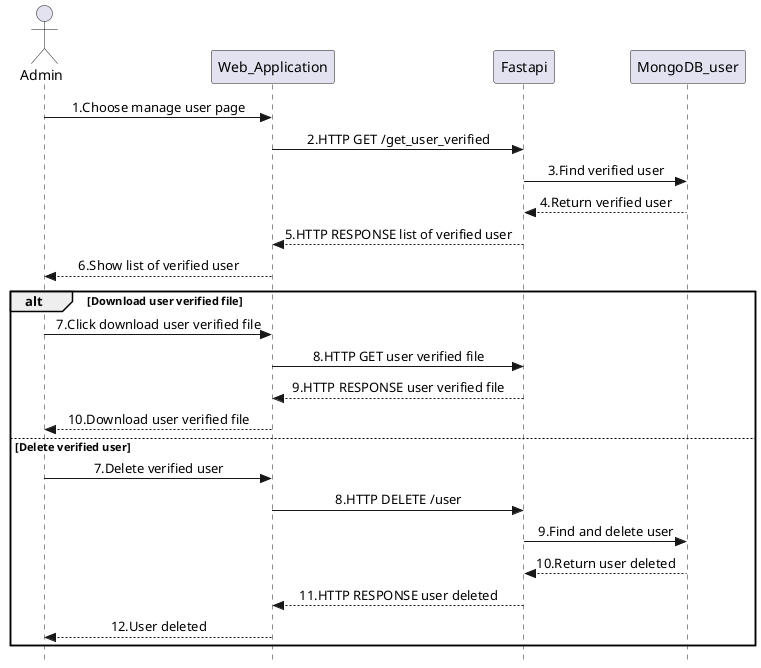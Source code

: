 @startuml Roof_Surface_Admin_deleteUser
skinparam Style strictuml
skinparam SequenceMessageAlignment center
actor Admin as admin
participant Web_Application as web_app
participant Fastapi as fastapi
participant MongoDB_user as user
admin -> web_app : 1.Choose manage user page
web_app -> fastapi : 2.HTTP GET /get_user_verified
fastapi -> user : 3.Find verified user
user --> fastapi : 4.Return verified user
fastapi --> web_app : 5.HTTP RESPONSE list of verified user
web_app --> admin : 6.Show list of verified user
alt Download user verified file
admin -> web_app : 7.Click download user verified file
web_app -> fastapi : 8.HTTP GET user verified file
fastapi --> web_app : 9.HTTP RESPONSE user verified file
web_app --> admin : 10.Download user verified file
else Delete verified user
admin -> web_app : 7.Delete verified user
web_app -> fastapi : 8.HTTP DELETE /user
fastapi -> user : 9.Find and delete user
user --> fastapi : 10.Return user deleted
fastapi --> web_app : 11.HTTP RESPONSE user deleted
web_app --> admin : 12.User deleted
end
@enduml